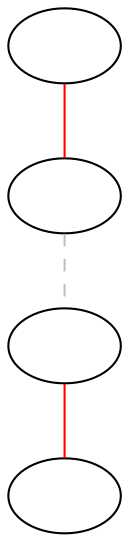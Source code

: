 graph G {
  a [label=""]
  b [label=""]
  c [label=""]
  d [label=""]

  a -- b [color=red]
  b -- c [color=gray, style=dashed]
  c -- d [color=red]
}
